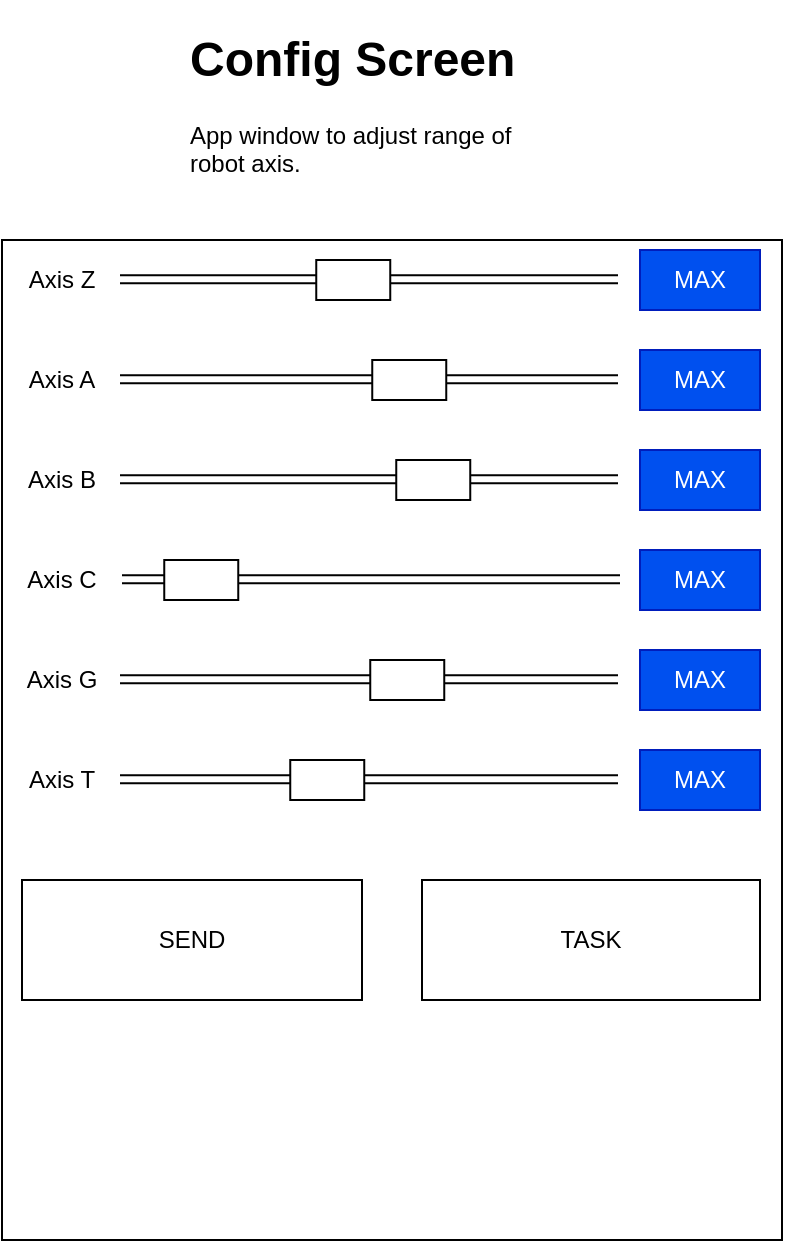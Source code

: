 <mxfile version="20.3.0" type="device"><diagram id="KyRvYfWND4aJFFry-v6A" name="Strona-1"><mxGraphModel dx="1417" dy="861" grid="1" gridSize="10" guides="1" tooltips="1" connect="1" arrows="1" fold="1" page="1" pageScale="1" pageWidth="827" pageHeight="1169" math="0" shadow="0"><root><mxCell id="0"/><mxCell id="1" parent="0"/><mxCell id="-varBcRVXFkxE8R7O7eZ-46" value="MAX" style="text;html=1;strokeColor=#001DBC;fillColor=#0050ef;align=center;verticalAlign=middle;whiteSpace=wrap;rounded=0;fontColor=#ffffff;" parent="1" vertex="1"><mxGeometry x="549" y="165" width="60" height="30" as="geometry"/></mxCell><mxCell id="-varBcRVXFkxE8R7O7eZ-47" value="MAX" style="text;html=1;strokeColor=#001DBC;fillColor=#0050ef;align=center;verticalAlign=middle;whiteSpace=wrap;rounded=0;fontColor=#ffffff;" parent="1" vertex="1"><mxGeometry x="549" y="215" width="60" height="30" as="geometry"/></mxCell><mxCell id="-varBcRVXFkxE8R7O7eZ-50" value="MAX" style="text;html=1;strokeColor=#001DBC;fillColor=#0050ef;align=center;verticalAlign=middle;whiteSpace=wrap;rounded=0;fontColor=#ffffff;" parent="1" vertex="1"><mxGeometry x="549" y="265" width="60" height="30" as="geometry"/></mxCell><mxCell id="-varBcRVXFkxE8R7O7eZ-51" value="MAX" style="text;html=1;strokeColor=#001DBC;fillColor=#0050ef;align=center;verticalAlign=middle;whiteSpace=wrap;rounded=0;fontColor=#ffffff;" parent="1" vertex="1"><mxGeometry x="549" y="365" width="60" height="30" as="geometry"/></mxCell><mxCell id="-varBcRVXFkxE8R7O7eZ-52" value="MAX" style="text;html=1;strokeColor=#001DBC;fillColor=#0050ef;align=center;verticalAlign=middle;whiteSpace=wrap;rounded=0;fontColor=#ffffff;" parent="1" vertex="1"><mxGeometry x="549" y="315" width="60" height="30" as="geometry"/></mxCell><mxCell id="-varBcRVXFkxE8R7O7eZ-53" value="MAX" style="text;html=1;strokeColor=#001DBC;fillColor=#0050ef;align=center;verticalAlign=middle;whiteSpace=wrap;rounded=0;fontColor=#ffffff;" parent="1" vertex="1"><mxGeometry x="549" y="415" width="60" height="30" as="geometry"/></mxCell><mxCell id="-varBcRVXFkxE8R7O7eZ-60" value="SEND" style="rounded=0;whiteSpace=wrap;html=1;strokeColor=default;" parent="1" vertex="1"><mxGeometry x="240" y="480" width="170" height="60" as="geometry"/></mxCell><mxCell id="-varBcRVXFkxE8R7O7eZ-61" value="TASK" style="rounded=0;whiteSpace=wrap;html=1;strokeColor=default;" parent="1" vertex="1"><mxGeometry x="440" y="480" width="169" height="60" as="geometry"/></mxCell><mxCell id="-varBcRVXFkxE8R7O7eZ-62" value="" style="rounded=0;whiteSpace=wrap;html=1;strokeColor=default;fillColor=none;" parent="1" vertex="1"><mxGeometry x="230" y="160" width="390" height="500" as="geometry"/></mxCell><mxCell id="-varBcRVXFkxE8R7O7eZ-63" value="&lt;h1&gt;Config Screen&lt;/h1&gt;&lt;p&gt;App window to adjust range of robot axis.&lt;/p&gt;" style="text;html=1;strokeColor=none;fillColor=none;spacing=5;spacingTop=-20;whiteSpace=wrap;overflow=hidden;rounded=0;" parent="1" vertex="1"><mxGeometry x="319" y="50" width="190" height="100" as="geometry"/></mxCell><mxCell id="-varBcRVXFkxE8R7O7eZ-13" value="" style="shape=link;html=1;rounded=0;" parent="1" edge="1"><mxGeometry width="100" relative="1" as="geometry"><mxPoint x="289" y="229.66" as="sourcePoint"/><mxPoint x="538" y="229.66" as="targetPoint"/></mxGeometry></mxCell><mxCell id="-varBcRVXFkxE8R7O7eZ-14" value="" style="rounded=0;whiteSpace=wrap;html=1;" parent="1" vertex="1"><mxGeometry x="415.125" y="220" width="37" height="20" as="geometry"/></mxCell><mxCell id="-varBcRVXFkxE8R7O7eZ-7" value="" style="shape=link;html=1;rounded=0;" parent="1" edge="1"><mxGeometry width="100" relative="1" as="geometry"><mxPoint x="289" y="179.66" as="sourcePoint"/><mxPoint x="538" y="179.66" as="targetPoint"/></mxGeometry></mxCell><mxCell id="-varBcRVXFkxE8R7O7eZ-8" value="" style="rounded=0;whiteSpace=wrap;html=1;" parent="1" vertex="1"><mxGeometry x="387.125" y="170" width="37" height="20" as="geometry"/></mxCell><mxCell id="-varBcRVXFkxE8R7O7eZ-19" value="" style="shape=link;html=1;rounded=0;" parent="1" edge="1"><mxGeometry width="100" relative="1" as="geometry"><mxPoint x="289" y="279.66" as="sourcePoint"/><mxPoint x="538" y="279.66" as="targetPoint"/></mxGeometry></mxCell><mxCell id="-varBcRVXFkxE8R7O7eZ-20" value="" style="rounded=0;whiteSpace=wrap;html=1;" parent="1" vertex="1"><mxGeometry x="427.125" y="270" width="37" height="20" as="geometry"/></mxCell><mxCell id="-varBcRVXFkxE8R7O7eZ-25" value="" style="shape=link;html=1;rounded=0;" parent="1" edge="1"><mxGeometry width="100" relative="1" as="geometry"><mxPoint x="290" y="329.66" as="sourcePoint"/><mxPoint x="539" y="329.66" as="targetPoint"/></mxGeometry></mxCell><mxCell id="-varBcRVXFkxE8R7O7eZ-26" value="" style="rounded=0;whiteSpace=wrap;html=1;" parent="1" vertex="1"><mxGeometry x="311.125" y="320" width="37" height="20" as="geometry"/></mxCell><mxCell id="-varBcRVXFkxE8R7O7eZ-31" value="" style="shape=link;html=1;rounded=0;" parent="1" edge="1"><mxGeometry width="100" relative="1" as="geometry"><mxPoint x="289" y="379.66" as="sourcePoint"/><mxPoint x="538" y="379.66" as="targetPoint"/></mxGeometry></mxCell><mxCell id="-varBcRVXFkxE8R7O7eZ-32" value="" style="rounded=0;whiteSpace=wrap;html=1;" parent="1" vertex="1"><mxGeometry x="414.125" y="370" width="37" height="20" as="geometry"/></mxCell><mxCell id="-varBcRVXFkxE8R7O7eZ-44" value="" style="shape=link;html=1;rounded=0;" parent="1" edge="1"><mxGeometry width="100" relative="1" as="geometry"><mxPoint x="289" y="429.66" as="sourcePoint"/><mxPoint x="538" y="429.66" as="targetPoint"/></mxGeometry></mxCell><mxCell id="-varBcRVXFkxE8R7O7eZ-45" value="" style="rounded=0;whiteSpace=wrap;html=1;" parent="1" vertex="1"><mxGeometry x="374.125" y="420" width="37" height="20" as="geometry"/></mxCell><mxCell id="-varBcRVXFkxE8R7O7eZ-65" value="Axis Z" style="text;html=1;strokeColor=none;fillColor=none;align=center;verticalAlign=middle;whiteSpace=wrap;rounded=0;" parent="1" vertex="1"><mxGeometry x="230" y="165" width="60" height="30" as="geometry"/></mxCell><mxCell id="-varBcRVXFkxE8R7O7eZ-66" value="Axis A" style="text;html=1;strokeColor=none;fillColor=none;align=center;verticalAlign=middle;whiteSpace=wrap;rounded=0;" parent="1" vertex="1"><mxGeometry x="230" y="215" width="60" height="30" as="geometry"/></mxCell><mxCell id="-varBcRVXFkxE8R7O7eZ-67" value="Axis B" style="text;html=1;strokeColor=none;fillColor=none;align=center;verticalAlign=middle;whiteSpace=wrap;rounded=0;" parent="1" vertex="1"><mxGeometry x="230" y="265" width="60" height="30" as="geometry"/></mxCell><mxCell id="-varBcRVXFkxE8R7O7eZ-68" value="Axis C" style="text;html=1;strokeColor=none;fillColor=none;align=center;verticalAlign=middle;whiteSpace=wrap;rounded=0;" parent="1" vertex="1"><mxGeometry x="230" y="315" width="60" height="30" as="geometry"/></mxCell><mxCell id="-varBcRVXFkxE8R7O7eZ-69" value="Axis G" style="text;html=1;strokeColor=none;fillColor=none;align=center;verticalAlign=middle;whiteSpace=wrap;rounded=0;" parent="1" vertex="1"><mxGeometry x="230" y="365" width="60" height="30" as="geometry"/></mxCell><mxCell id="-varBcRVXFkxE8R7O7eZ-70" value="Axis T" style="text;html=1;strokeColor=none;fillColor=none;align=center;verticalAlign=middle;whiteSpace=wrap;rounded=0;" parent="1" vertex="1"><mxGeometry x="230" y="415" width="60" height="30" as="geometry"/></mxCell></root></mxGraphModel></diagram></mxfile>